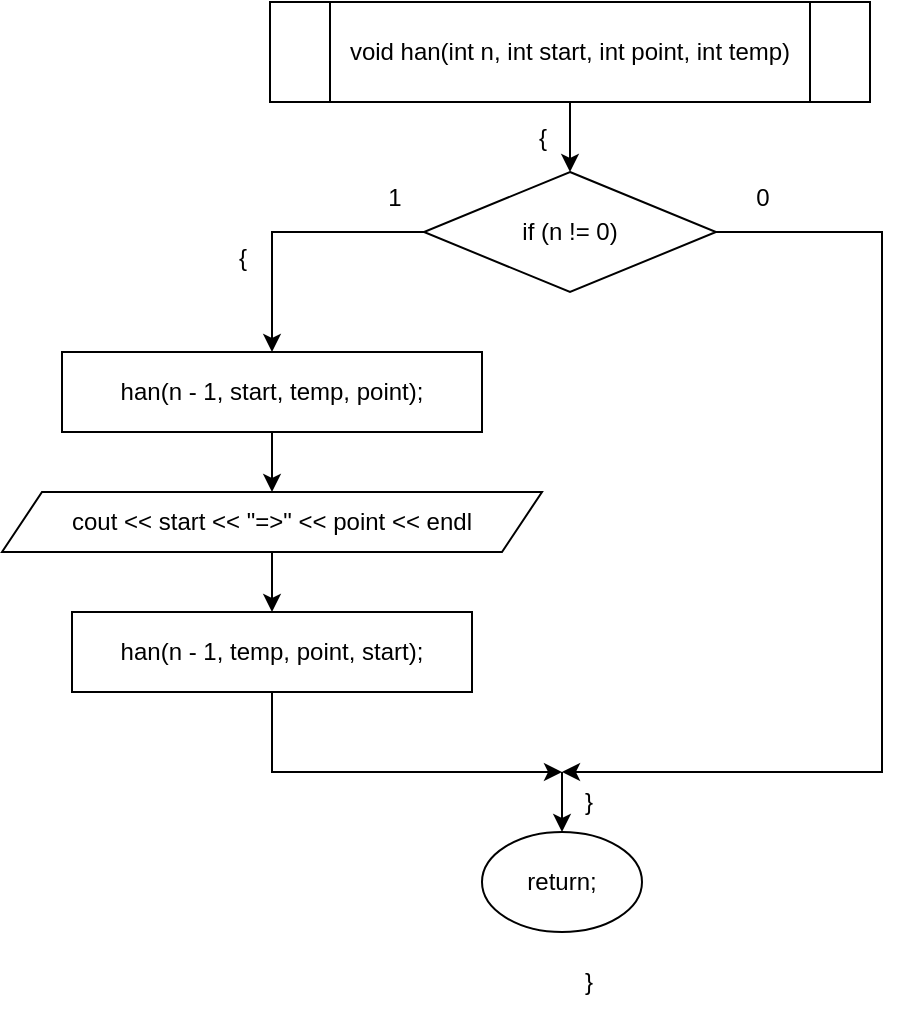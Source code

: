 <mxfile version="26.0.11">
  <diagram id="C5RBs43oDa-KdzZeNtuy" name="Page-1">
    <mxGraphModel dx="662" dy="928" grid="1" gridSize="10" guides="1" tooltips="1" connect="1" arrows="1" fold="1" page="1" pageScale="1" pageWidth="827" pageHeight="1169" math="0" shadow="0">
      <root>
        <mxCell id="WIyWlLk6GJQsqaUBKTNV-0" />
        <mxCell id="WIyWlLk6GJQsqaUBKTNV-1" parent="WIyWlLk6GJQsqaUBKTNV-0" />
        <mxCell id="nUN9CzndMbYEcvdysu9g-5" style="edgeStyle=orthogonalEdgeStyle;rounded=0;orthogonalLoop=1;jettySize=auto;html=1;entryX=0.5;entryY=0;entryDx=0;entryDy=0;" edge="1" parent="WIyWlLk6GJQsqaUBKTNV-1" source="nUN9CzndMbYEcvdysu9g-0" target="nUN9CzndMbYEcvdysu9g-1">
          <mxGeometry relative="1" as="geometry" />
        </mxCell>
        <mxCell id="nUN9CzndMbYEcvdysu9g-0" value="void han(int n, int start, int point, int temp)" style="shape=process;whiteSpace=wrap;html=1;backgroundOutline=1;" vertex="1" parent="WIyWlLk6GJQsqaUBKTNV-1">
          <mxGeometry x="264" y="535" width="300" height="50" as="geometry" />
        </mxCell>
        <mxCell id="nUN9CzndMbYEcvdysu9g-7" style="edgeStyle=orthogonalEdgeStyle;rounded=0;orthogonalLoop=1;jettySize=auto;html=1;entryX=0.5;entryY=0;entryDx=0;entryDy=0;" edge="1" parent="WIyWlLk6GJQsqaUBKTNV-1" source="nUN9CzndMbYEcvdysu9g-1" target="nUN9CzndMbYEcvdysu9g-2">
          <mxGeometry relative="1" as="geometry">
            <Array as="points">
              <mxPoint x="265" y="650" />
            </Array>
          </mxGeometry>
        </mxCell>
        <mxCell id="nUN9CzndMbYEcvdysu9g-12" style="edgeStyle=orthogonalEdgeStyle;rounded=0;orthogonalLoop=1;jettySize=auto;html=1;" edge="1" parent="WIyWlLk6GJQsqaUBKTNV-1" source="nUN9CzndMbYEcvdysu9g-1">
          <mxGeometry relative="1" as="geometry">
            <mxPoint x="410" y="920" as="targetPoint" />
            <Array as="points">
              <mxPoint x="570" y="650" />
              <mxPoint x="570" y="920" />
            </Array>
          </mxGeometry>
        </mxCell>
        <mxCell id="nUN9CzndMbYEcvdysu9g-1" value="if (n != 0)" style="rhombus;whiteSpace=wrap;html=1;" vertex="1" parent="WIyWlLk6GJQsqaUBKTNV-1">
          <mxGeometry x="341" y="620" width="146" height="60" as="geometry" />
        </mxCell>
        <mxCell id="nUN9CzndMbYEcvdysu9g-8" style="edgeStyle=orthogonalEdgeStyle;rounded=0;orthogonalLoop=1;jettySize=auto;html=1;entryX=0.5;entryY=0;entryDx=0;entryDy=0;" edge="1" parent="WIyWlLk6GJQsqaUBKTNV-1" source="nUN9CzndMbYEcvdysu9g-2" target="nUN9CzndMbYEcvdysu9g-4">
          <mxGeometry relative="1" as="geometry" />
        </mxCell>
        <mxCell id="nUN9CzndMbYEcvdysu9g-2" value="han(n - 1, start, temp, point);" style="rounded=0;whiteSpace=wrap;html=1;" vertex="1" parent="WIyWlLk6GJQsqaUBKTNV-1">
          <mxGeometry x="160" y="710" width="210" height="40" as="geometry" />
        </mxCell>
        <mxCell id="nUN9CzndMbYEcvdysu9g-11" style="edgeStyle=orthogonalEdgeStyle;rounded=0;orthogonalLoop=1;jettySize=auto;html=1;" edge="1" parent="WIyWlLk6GJQsqaUBKTNV-1" source="nUN9CzndMbYEcvdysu9g-3">
          <mxGeometry relative="1" as="geometry">
            <mxPoint x="410" y="920" as="targetPoint" />
            <Array as="points">
              <mxPoint x="265" y="920" />
              <mxPoint x="350" y="920" />
            </Array>
          </mxGeometry>
        </mxCell>
        <mxCell id="nUN9CzndMbYEcvdysu9g-3" value="han(n - 1, temp, point, start);" style="rounded=0;whiteSpace=wrap;html=1;" vertex="1" parent="WIyWlLk6GJQsqaUBKTNV-1">
          <mxGeometry x="165" y="840" width="200" height="40" as="geometry" />
        </mxCell>
        <mxCell id="nUN9CzndMbYEcvdysu9g-9" style="edgeStyle=orthogonalEdgeStyle;rounded=0;orthogonalLoop=1;jettySize=auto;html=1;entryX=0.5;entryY=0;entryDx=0;entryDy=0;" edge="1" parent="WIyWlLk6GJQsqaUBKTNV-1" source="nUN9CzndMbYEcvdysu9g-4" target="nUN9CzndMbYEcvdysu9g-3">
          <mxGeometry relative="1" as="geometry" />
        </mxCell>
        <mxCell id="nUN9CzndMbYEcvdysu9g-4" value="&lt;div&gt;cout &amp;lt;&amp;lt; start &amp;lt;&amp;lt; &quot;=&amp;gt;&quot; &amp;lt;&amp;lt; point &amp;lt;&amp;lt; endl&lt;/div&gt;" style="shape=parallelogram;perimeter=parallelogramPerimeter;whiteSpace=wrap;html=1;fixedSize=1;" vertex="1" parent="WIyWlLk6GJQsqaUBKTNV-1">
          <mxGeometry x="130" y="780" width="270" height="30" as="geometry" />
        </mxCell>
        <mxCell id="nUN9CzndMbYEcvdysu9g-10" value="return;" style="ellipse;whiteSpace=wrap;html=1;" vertex="1" parent="WIyWlLk6GJQsqaUBKTNV-1">
          <mxGeometry x="370" y="950" width="80" height="50" as="geometry" />
        </mxCell>
        <mxCell id="nUN9CzndMbYEcvdysu9g-13" value="" style="endArrow=classic;html=1;rounded=0;entryX=0.5;entryY=0;entryDx=0;entryDy=0;" edge="1" parent="WIyWlLk6GJQsqaUBKTNV-1" target="nUN9CzndMbYEcvdysu9g-10">
          <mxGeometry width="50" height="50" relative="1" as="geometry">
            <mxPoint x="410" y="920" as="sourcePoint" />
            <mxPoint x="440" y="720" as="targetPoint" />
          </mxGeometry>
        </mxCell>
        <mxCell id="nUN9CzndMbYEcvdysu9g-14" value="1" style="text;html=1;align=center;verticalAlign=middle;resizable=0;points=[];autosize=1;strokeColor=none;fillColor=none;" vertex="1" parent="WIyWlLk6GJQsqaUBKTNV-1">
          <mxGeometry x="311" y="618" width="30" height="30" as="geometry" />
        </mxCell>
        <mxCell id="nUN9CzndMbYEcvdysu9g-15" value="0" style="text;html=1;align=center;verticalAlign=middle;resizable=0;points=[];autosize=1;strokeColor=none;fillColor=none;" vertex="1" parent="WIyWlLk6GJQsqaUBKTNV-1">
          <mxGeometry x="495" y="618" width="30" height="30" as="geometry" />
        </mxCell>
        <mxCell id="nUN9CzndMbYEcvdysu9g-16" value="{" style="text;html=1;align=center;verticalAlign=middle;resizable=0;points=[];autosize=1;strokeColor=none;fillColor=none;" vertex="1" parent="WIyWlLk6GJQsqaUBKTNV-1">
          <mxGeometry x="235" y="648" width="30" height="30" as="geometry" />
        </mxCell>
        <mxCell id="nUN9CzndMbYEcvdysu9g-17" value="}" style="text;html=1;align=center;verticalAlign=middle;resizable=0;points=[];autosize=1;strokeColor=none;fillColor=none;" vertex="1" parent="WIyWlLk6GJQsqaUBKTNV-1">
          <mxGeometry x="408" y="920" width="30" height="30" as="geometry" />
        </mxCell>
        <mxCell id="nUN9CzndMbYEcvdysu9g-18" value="{" style="text;html=1;align=center;verticalAlign=middle;resizable=0;points=[];autosize=1;strokeColor=none;fillColor=none;" vertex="1" parent="WIyWlLk6GJQsqaUBKTNV-1">
          <mxGeometry x="385" y="588" width="30" height="30" as="geometry" />
        </mxCell>
        <mxCell id="nUN9CzndMbYEcvdysu9g-19" value="}" style="text;html=1;align=center;verticalAlign=middle;resizable=0;points=[];autosize=1;strokeColor=none;fillColor=none;" vertex="1" parent="WIyWlLk6GJQsqaUBKTNV-1">
          <mxGeometry x="408" y="1010" width="30" height="30" as="geometry" />
        </mxCell>
      </root>
    </mxGraphModel>
  </diagram>
</mxfile>

